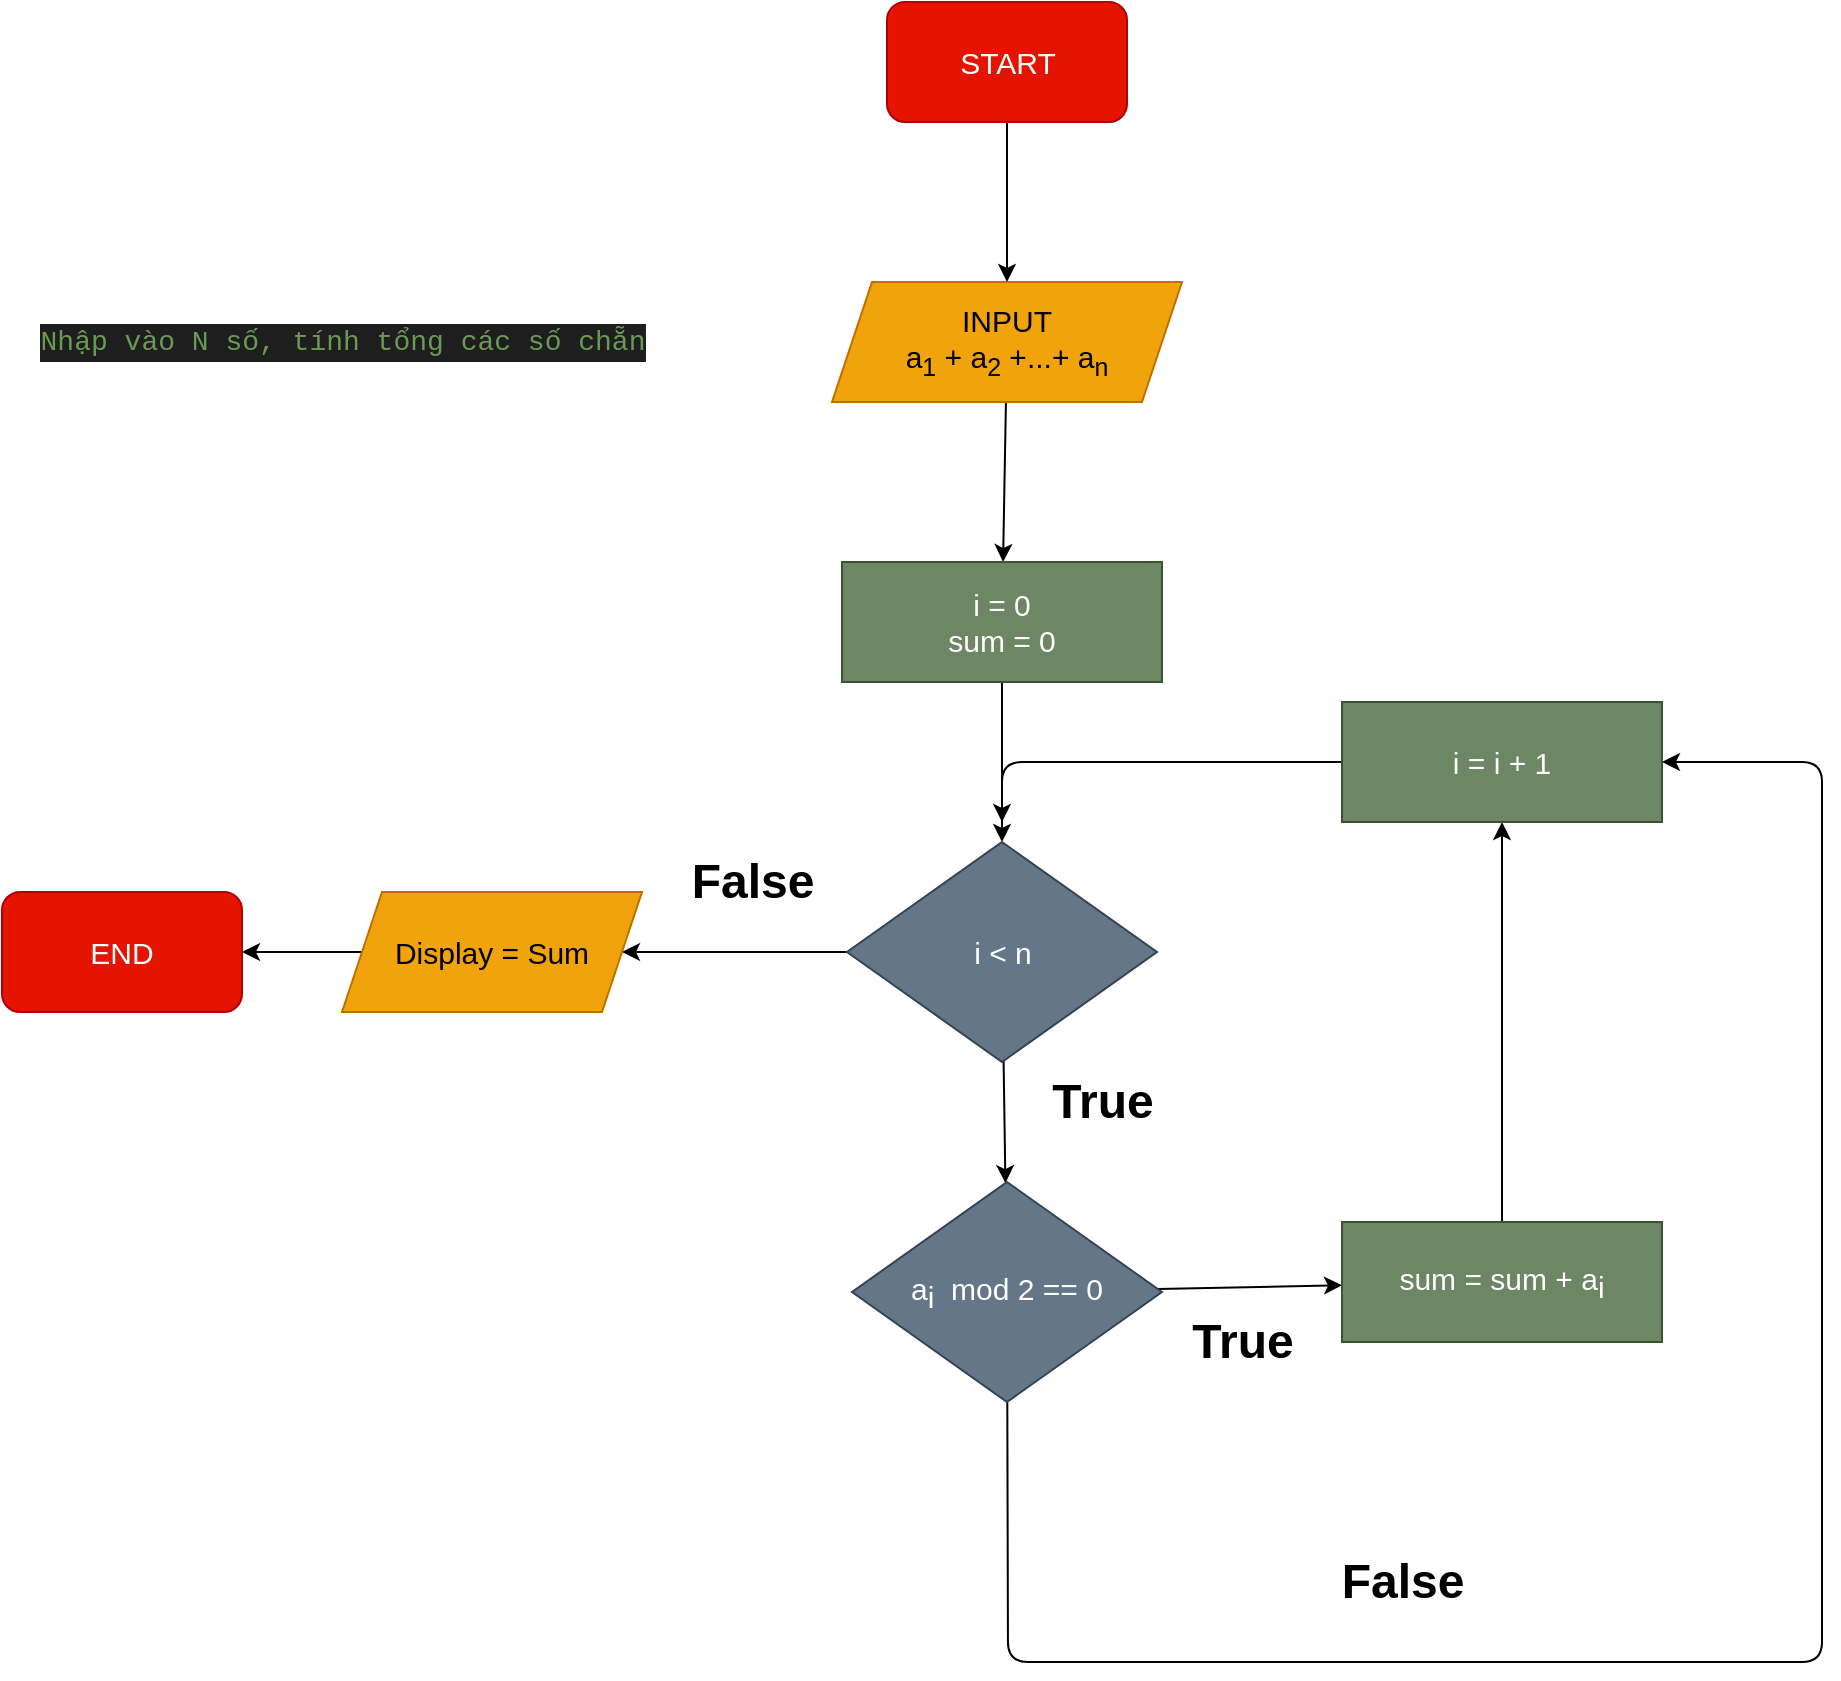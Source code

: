 <mxfile>
    <diagram id="PkahBA-_Dl0UweKBiPMI" name="Page-1">
        <mxGraphModel dx="2201" dy="1966" grid="1" gridSize="10" guides="1" tooltips="1" connect="1" arrows="1" fold="1" page="1" pageScale="1" pageWidth="850" pageHeight="1100" math="0" shadow="0">
            <root>
                <mxCell id="0"/>
                <mxCell id="1" parent="0"/>
                <mxCell id="9" value="" style="edgeStyle=none;html=1;fontSize=15;" edge="1" parent="1" source="2" target="3">
                    <mxGeometry relative="1" as="geometry"/>
                </mxCell>
                <mxCell id="2" value="INPUT&lt;br style=&quot;font-size: 15px;&quot;&gt;a&lt;sub&gt;1&lt;/sub&gt; + a&lt;sub&gt;2&lt;/sub&gt; +...+ a&lt;sub&gt;n&lt;/sub&gt;" style="shape=parallelogram;perimeter=parallelogramPerimeter;whiteSpace=wrap;html=1;fixedSize=1;fontSize=15;fillColor=#f0a30a;fontColor=#000000;strokeColor=#BD7000;" vertex="1" parent="1">
                    <mxGeometry x="315" y="20" width="175" height="60" as="geometry"/>
                </mxCell>
                <mxCell id="10" value="" style="edgeStyle=none;html=1;fontSize=15;" edge="1" parent="1" source="3" target="4">
                    <mxGeometry relative="1" as="geometry">
                        <Array as="points">
                            <mxPoint x="400" y="300"/>
                        </Array>
                    </mxGeometry>
                </mxCell>
                <mxCell id="3" value="i = 0&lt;br style=&quot;font-size: 15px;&quot;&gt;sum = 0" style="rounded=0;whiteSpace=wrap;html=1;fontSize=15;fillColor=#6d8764;fontColor=#ffffff;strokeColor=#3A5431;" vertex="1" parent="1">
                    <mxGeometry x="320" y="160" width="160" height="60" as="geometry"/>
                </mxCell>
                <mxCell id="11" value="" style="edgeStyle=none;html=1;fontSize=15;" edge="1" parent="1" source="4" target="5">
                    <mxGeometry relative="1" as="geometry"/>
                </mxCell>
                <mxCell id="17" value="" style="edgeStyle=none;html=1;fontSize=15;" edge="1" parent="1" source="4" target="16">
                    <mxGeometry relative="1" as="geometry"/>
                </mxCell>
                <mxCell id="4" value="i &amp;lt; n" style="rhombus;whiteSpace=wrap;html=1;fontSize=15;fillColor=#647687;fontColor=#ffffff;strokeColor=#314354;" vertex="1" parent="1">
                    <mxGeometry x="322.5" y="300" width="155" height="110" as="geometry"/>
                </mxCell>
                <mxCell id="12" value="" style="edgeStyle=none;html=1;fontSize=15;" edge="1" parent="1" source="5" target="7">
                    <mxGeometry relative="1" as="geometry"/>
                </mxCell>
                <mxCell id="21" style="edgeStyle=none;html=1;entryX=1;entryY=0.5;entryDx=0;entryDy=0;fontSize=15;" edge="1" parent="1" source="5" target="8">
                    <mxGeometry relative="1" as="geometry">
                        <Array as="points">
                            <mxPoint x="403" y="710"/>
                            <mxPoint x="810" y="710"/>
                            <mxPoint x="810" y="450"/>
                            <mxPoint x="810" y="260"/>
                        </Array>
                    </mxGeometry>
                </mxCell>
                <mxCell id="5" value="a&lt;sub style=&quot;font-size: 15px;&quot;&gt;i&amp;nbsp;&lt;/sub&gt;&amp;nbsp;mod 2 == 0" style="rhombus;whiteSpace=wrap;html=1;fontSize=15;fillColor=#647687;fontColor=#ffffff;strokeColor=#314354;" vertex="1" parent="1">
                    <mxGeometry x="325" y="470" width="155" height="110" as="geometry"/>
                </mxCell>
                <mxCell id="13" style="edgeStyle=none;html=1;entryX=0.5;entryY=1;entryDx=0;entryDy=0;fontSize=15;" edge="1" parent="1" source="7" target="8">
                    <mxGeometry relative="1" as="geometry"/>
                </mxCell>
                <mxCell id="7" value="sum = sum + a&lt;sub style=&quot;font-size: 15px;&quot;&gt;i&lt;/sub&gt;" style="rounded=0;whiteSpace=wrap;html=1;fontSize=15;fillColor=#6d8764;fontColor=#ffffff;strokeColor=#3A5431;" vertex="1" parent="1">
                    <mxGeometry x="570" y="490" width="160" height="60" as="geometry"/>
                </mxCell>
                <mxCell id="15" style="edgeStyle=none;html=1;fontSize=15;" edge="1" parent="1" source="8">
                    <mxGeometry relative="1" as="geometry">
                        <mxPoint x="400" y="290" as="targetPoint"/>
                        <Array as="points">
                            <mxPoint x="480" y="260"/>
                            <mxPoint x="400" y="260"/>
                        </Array>
                    </mxGeometry>
                </mxCell>
                <mxCell id="8" value="i = i + 1" style="rounded=0;whiteSpace=wrap;html=1;fontSize=15;fillColor=#6d8764;fontColor=#ffffff;strokeColor=#3A5431;" vertex="1" parent="1">
                    <mxGeometry x="570" y="230" width="160" height="60" as="geometry"/>
                </mxCell>
                <mxCell id="25" value="" style="edgeStyle=none;html=1;fontSize=15;" edge="1" parent="1" source="16" target="24">
                    <mxGeometry relative="1" as="geometry"/>
                </mxCell>
                <mxCell id="16" value="Display = Sum" style="shape=parallelogram;perimeter=parallelogramPerimeter;whiteSpace=wrap;html=1;fixedSize=1;fontSize=15;fillColor=#f0a30a;fontColor=#000000;strokeColor=#BD7000;" vertex="1" parent="1">
                    <mxGeometry x="70" y="325" width="150" height="60" as="geometry"/>
                </mxCell>
                <mxCell id="18" value="True" style="text;strokeColor=none;fillColor=none;html=1;fontSize=24;fontStyle=1;verticalAlign=middle;align=center;" vertex="1" parent="1">
                    <mxGeometry x="400" y="410" width="100" height="40" as="geometry"/>
                </mxCell>
                <mxCell id="20" value="True" style="text;strokeColor=none;fillColor=none;html=1;fontSize=24;fontStyle=1;verticalAlign=middle;align=center;" vertex="1" parent="1">
                    <mxGeometry x="470" y="530" width="100" height="40" as="geometry"/>
                </mxCell>
                <mxCell id="22" value="False" style="text;strokeColor=none;fillColor=none;html=1;fontSize=24;fontStyle=1;verticalAlign=middle;align=center;" vertex="1" parent="1">
                    <mxGeometry x="550" y="650" width="100" height="40" as="geometry"/>
                </mxCell>
                <mxCell id="26" value="" style="edgeStyle=none;html=1;fontSize=15;" edge="1" parent="1" source="23" target="2">
                    <mxGeometry relative="1" as="geometry"/>
                </mxCell>
                <mxCell id="23" value="START" style="rounded=1;whiteSpace=wrap;html=1;fontSize=15;fillColor=#e51400;fontColor=#ffffff;strokeColor=#B20000;" vertex="1" parent="1">
                    <mxGeometry x="342.5" y="-120" width="120" height="60" as="geometry"/>
                </mxCell>
                <mxCell id="24" value="END" style="rounded=1;whiteSpace=wrap;html=1;fontSize=15;fillColor=#e51400;fontColor=#ffffff;strokeColor=#B20000;" vertex="1" parent="1">
                    <mxGeometry x="-100" y="325" width="120" height="60" as="geometry"/>
                </mxCell>
                <mxCell id="27" value="False" style="text;strokeColor=none;fillColor=none;html=1;fontSize=24;fontStyle=1;verticalAlign=middle;align=center;" vertex="1" parent="1">
                    <mxGeometry x="225" y="300" width="100" height="40" as="geometry"/>
                </mxCell>
                <mxCell id="28" value="&lt;div style=&quot;color: rgb(212, 212, 212); background-color: rgb(30, 30, 30); font-family: Consolas, &amp;quot;Courier New&amp;quot;, monospace; font-weight: normal; font-size: 14px; line-height: 19px;&quot;&gt;&lt;span style=&quot;color: #6a9955;&quot;&gt;Nhập vào N số, tính tổng các số chẵn&lt;/span&gt;&lt;/div&gt;" style="text;strokeColor=none;fillColor=none;html=1;fontSize=24;fontStyle=1;verticalAlign=middle;align=center;" vertex="1" parent="1">
                    <mxGeometry x="20" y="30" width="100" height="40" as="geometry"/>
                </mxCell>
            </root>
        </mxGraphModel>
    </diagram>
</mxfile>
